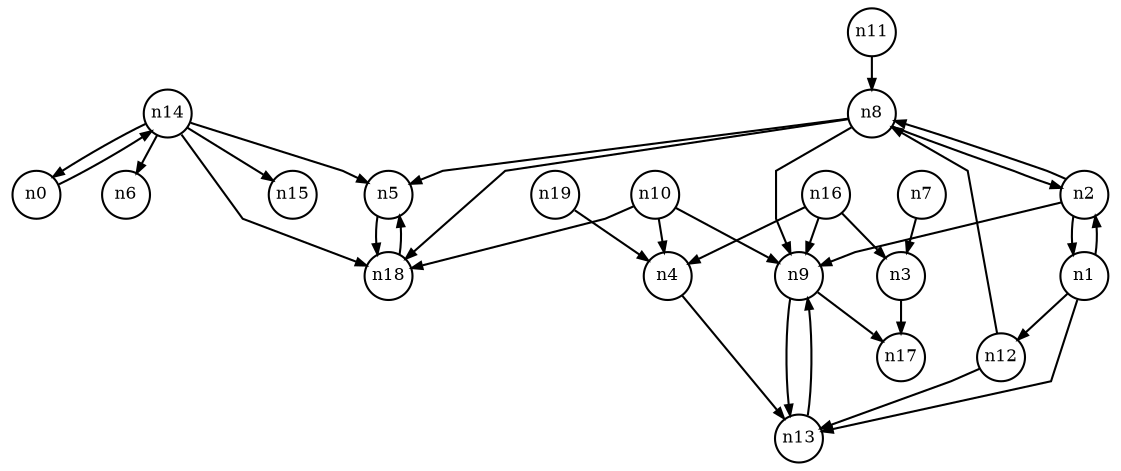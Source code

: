digraph G{
splines=polyline;
ranksep=0.22;
nodesep=0.22;
nodesize=0.16;
fontsize=8
edge [arrowsize=0.5]
node [fontsize=8 shape=circle width=0.32 fixedsize=shape];

n14 -> n5
n14 -> n6
n14 -> n15
n14 -> n18
n14 -> n0
n0 -> n14
n12 -> n13
n12 -> n8
n1 -> n12
n1 -> n13
n1 -> n2
n13 -> n9
n2 -> n1
n2 -> n9
n2 -> n8
n9 -> n13
n9 -> n17
n3 -> n17
n4 -> n13
n18 -> n5
n5 -> n18
n7 -> n3
n8 -> n2
n8 -> n5
n8 -> n9
n8 -> n18
n10 -> n4
n10 -> n9
n10 -> n18
n11 -> n8
n16 -> n3
n16 -> n4
n16 -> n9
n19 -> n4
}
